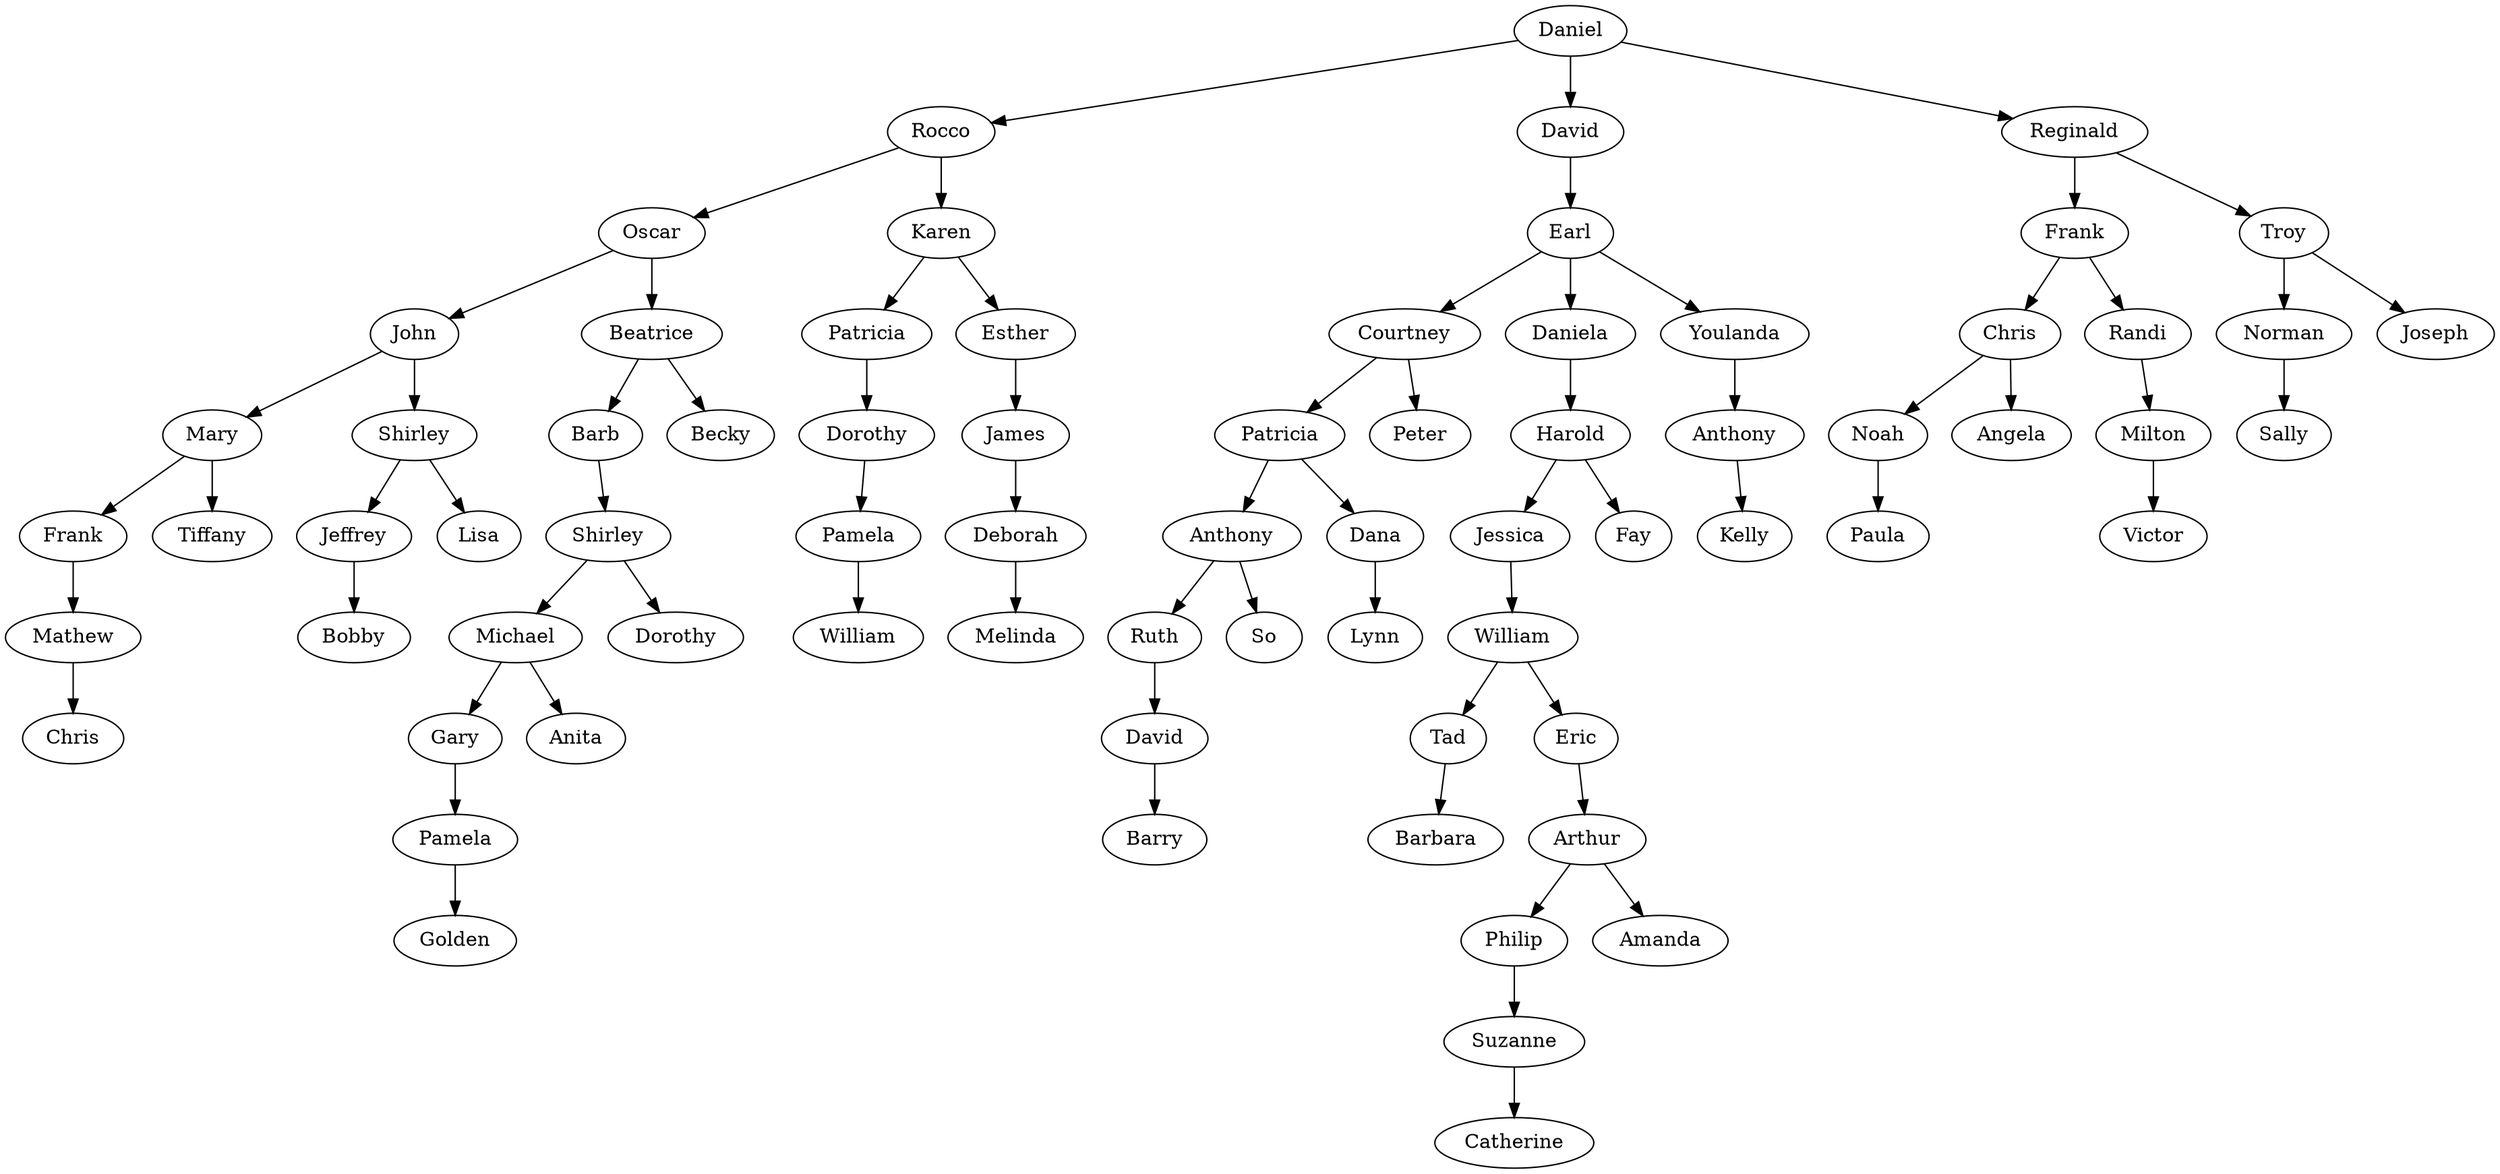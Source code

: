 // Garden family tree
digraph {
	0 [label=Daniel]
	1 [label=Rocco]
	0 -> 1
	1 [label=Rocco]
	3 [label=Oscar]
	1 -> 3
	3 [label=Oscar]
	7 [label=John]
	3 -> 7
	7 [label=John]
	15 [label=Mary]
	7 -> 15
	15 [label=Mary]
	24 [label=Frank]
	15 -> 24
	24 [label=Frank]
	36 [label=Mathew]
	24 -> 36
	36 [label=Mathew]
	55 [label=Chris]
	36 -> 55
	55 [label=Chris]
	32 [label=Tiffany]
	15 -> 32
	32 [label=Tiffany]
	21 [label=Shirley]
	7 -> 21
	21 [label=Shirley]
	34 [label=Jeffrey]
	21 -> 34
	34 [label=Jeffrey]
	45 [label=Bobby]
	34 -> 45
	45 [label=Bobby]
	41 [label=Lisa]
	21 -> 41
	41 [label=Lisa]
	11 [label=Beatrice]
	3 -> 11
	11 [label=Beatrice]
	20 [label=Barb]
	11 -> 20
	20 [label=Barb]
	38 [label=Shirley]
	20 -> 38
	38 [label=Shirley]
	51 [label=Michael]
	38 -> 51
	51 [label=Michael]
	59 [label=Gary]
	51 -> 59
	59 [label=Gary]
	65 [label=Pamela]
	59 -> 65
	65 [label=Pamela]
	67 [label=Golden]
	65 -> 67
	67 [label=Golden]
	62 [label=Anita]
	51 -> 62
	62 [label=Anita]
	60 [label=Dorothy]
	38 -> 60
	60 [label=Dorothy]
	31 [label=Becky]
	11 -> 31
	31 [label=Becky]
	5 [label=Karen]
	1 -> 5
	5 [label=Karen]
	8 [label=Patricia]
	5 -> 8
	8 [label=Patricia]
	16 [label=Dorothy]
	8 -> 16
	16 [label=Dorothy]
	25 [label=Pamela]
	16 -> 25
	25 [label=Pamela]
	48 [label=William]
	25 -> 48
	48 [label=William]
	13 [label=Esther]
	5 -> 13
	13 [label=Esther]
	23 [label=James]
	13 -> 23
	23 [label=James]
	42 [label=Deborah]
	23 -> 42
	42 [label=Deborah]
	53 [label=Melinda]
	42 -> 53
	53 [label=Melinda]
	2 [label=David]
	0 -> 2
	2 [label=David]
	6 [label=Earl]
	2 -> 6
	6 [label=Earl]
	9 [label=Courtney]
	6 -> 9
	9 [label=Courtney]
	17 [label=Patricia]
	9 -> 17
	17 [label=Patricia]
	26 [label=Anthony]
	17 -> 26
	26 [label=Anthony]
	37 [label=Ruth]
	26 -> 37
	37 [label=Ruth]
	47 [label=David]
	37 -> 47
	47 [label=David]
	56 [label=Barry]
	47 -> 56
	56 [label=Barry]
	49 [label=So]
	26 -> 49
	49 [label=So]
	33 [label=Dana]
	17 -> 33
	33 [label=Dana]
	52 [label=Lynn]
	33 -> 52
	52 [label=Lynn]
	27 [label=Peter]
	9 -> 27
	27 [label=Peter]
	14 [label=Daniela]
	6 -> 14
	14 [label=Daniela]
	30 [label=Harold]
	14 -> 30
	30 [label=Harold]
	44 [label=Jessica]
	30 -> 44
	44 [label=Jessica]
	54 [label=William]
	44 -> 54
	54 [label=William]
	63 [label=Tad]
	54 -> 63
	63 [label=Tad]
	66 [label=Barbara]
	63 -> 66
	66 [label=Barbara]
	64 [label=Eric]
	54 -> 64
	64 [label=Eric]
	68 [label=Arthur]
	64 -> 68
	68 [label=Arthur]
	69 [label=Philip]
	68 -> 69
	69 [label=Philip]
	71 [label=Suzanne]
	69 -> 71
	71 [label=Suzanne]
	72 [label=Catherine]
	71 -> 72
	72 [label=Catherine]
	70 [label=Amanda]
	68 -> 70
	70 [label=Amanda]
	50 [label=Fay]
	30 -> 50
	50 [label=Fay]
	18 [label=Youlanda]
	6 -> 18
	18 [label=Youlanda]
	39 [label=Anthony]
	18 -> 39
	39 [label=Anthony]
	61 [label=Kelly]
	39 -> 61
	61 [label=Kelly]
	4 [label=Reginald]
	0 -> 4
	4 [label=Reginald]
	10 [label=Frank]
	4 -> 10
	10 [label=Frank]
	19 [label=Chris]
	10 -> 19
	19 [label=Chris]
	35 [label=Noah]
	19 -> 35
	35 [label=Noah]
	57 [label=Paula]
	35 -> 57
	57 [label=Paula]
	40 [label=Angela]
	19 -> 40
	40 [label=Angela]
	28 [label=Randi]
	10 -> 28
	28 [label=Randi]
	43 [label=Milton]
	28 -> 43
	43 [label=Milton]
	58 [label=Victor]
	43 -> 58
	58 [label=Victor]
	12 [label=Troy]
	4 -> 12
	12 [label=Troy]
	22 [label=Norman]
	12 -> 22
	22 [label=Norman]
	46 [label=Sally]
	22 -> 46
	46 [label=Sally]
	29 [label=Joseph]
	12 -> 29
	29 [label=Joseph]
}
